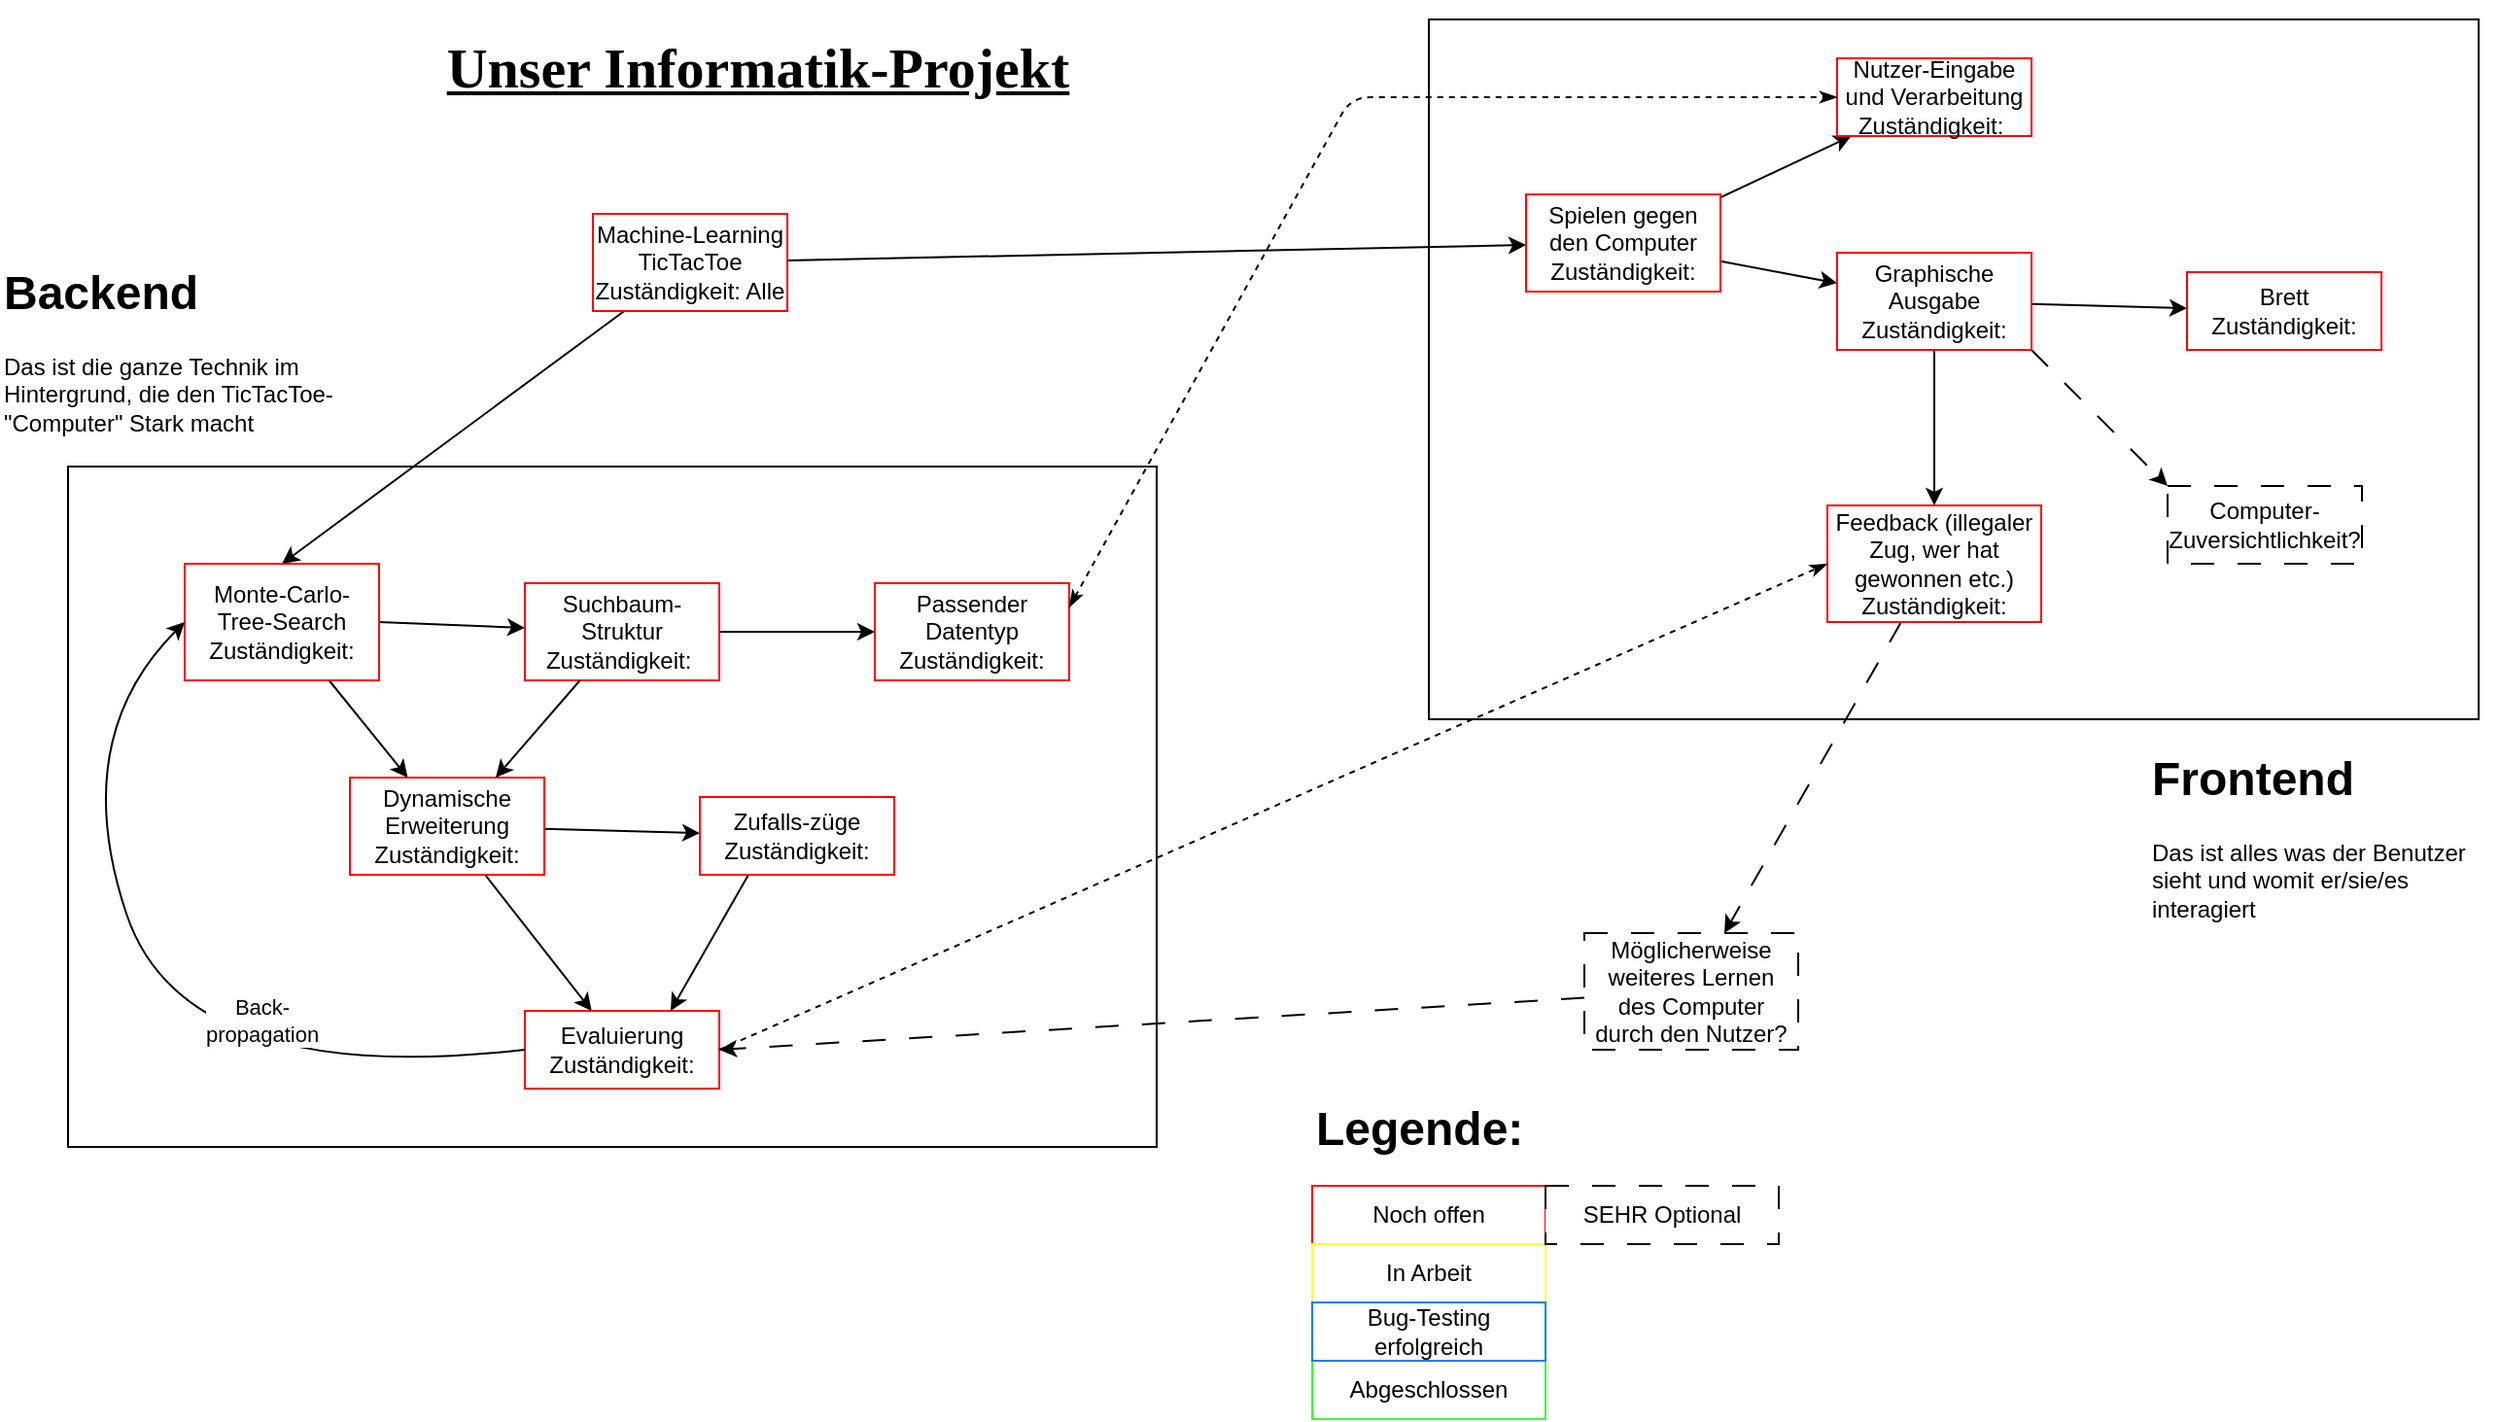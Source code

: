 <mxfile>
    <diagram id="MdrX_lar1-w-kcnfK0Eb" name="Page-1">
        <mxGraphModel dx="1179" dy="775" grid="1" gridSize="10" guides="1" tooltips="1" connect="1" arrows="1" fold="1" page="1" pageScale="1" pageWidth="3300" pageHeight="4681" math="0" shadow="0">
            <root>
                <mxCell id="0"/>
                <mxCell id="1" parent="0"/>
                <mxCell id="82" value="&lt;h1 style=&quot;margin-top: 0px;&quot;&gt;Legende:&lt;/h1&gt;" style="text;html=1;whiteSpace=wrap;overflow=hidden;rounded=0;" vertex="1" parent="1">
                    <mxGeometry x="750" y="570" width="180" height="120" as="geometry"/>
                </mxCell>
                <mxCell id="73" value="" style="rounded=0;whiteSpace=wrap;html=1;fillColor=none;" vertex="1" parent="1">
                    <mxGeometry x="110" y="250" width="560" height="350" as="geometry"/>
                </mxCell>
                <mxCell id="76" value="" style="rounded=0;whiteSpace=wrap;html=1;fillColor=none;" vertex="1" parent="1">
                    <mxGeometry x="810" y="20" width="540" height="360" as="geometry"/>
                </mxCell>
                <mxCell id="2" value="&lt;font face=&quot;Comic Sans MS&quot; style=&quot;font-size: 29px;&quot;&gt;&lt;b&gt;&lt;u&gt;Unser Informatik-Projekt&lt;/u&gt;&lt;/b&gt;&lt;/font&gt;" style="text;html=1;align=center;verticalAlign=middle;whiteSpace=wrap;rounded=0;fontFamily=Helvetica;fontSize=11;labelBackgroundColor=default;fillColor=none;glass=0;arcSize=0;shadow=0;" vertex="1" parent="1">
                    <mxGeometry x="220" y="10" width="490" height="70" as="geometry"/>
                </mxCell>
                <mxCell id="35" style="edgeStyle=none;html=1;entryX=0.5;entryY=0;entryDx=0;entryDy=0;" edge="1" parent="1" source="33" target="34">
                    <mxGeometry relative="1" as="geometry"/>
                </mxCell>
                <mxCell id="57" value="" style="edgeStyle=none;html=1;" edge="1" parent="1" source="33" target="56">
                    <mxGeometry relative="1" as="geometry"/>
                </mxCell>
                <mxCell id="33" value="Machine-Learning&lt;div&gt;TicTacToe&lt;/div&gt;&lt;div&gt;Zuständigkeit: Alle&lt;/div&gt;" style="whiteSpace=wrap;html=1;align=center;strokeColor=light-dark(#ff0000, #ededed);" vertex="1" parent="1">
                    <mxGeometry x="380" y="120" width="100" height="50" as="geometry"/>
                </mxCell>
                <mxCell id="36" style="edgeStyle=none;html=1;exitX=1;exitY=0.5;exitDx=0;exitDy=0;" edge="1" parent="1" source="34" target="37">
                    <mxGeometry relative="1" as="geometry">
                        <mxPoint x="365" y="340" as="targetPoint"/>
                    </mxGeometry>
                </mxCell>
                <mxCell id="44" value="" style="edgeStyle=none;html=1;" edge="1" parent="1" source="34" target="43">
                    <mxGeometry relative="1" as="geometry"/>
                </mxCell>
                <mxCell id="34" value="Monte-Carlo-Tree-Search&lt;div&gt;Zuständigkeit:&lt;/div&gt;" style="whiteSpace=wrap;html=1;align=center;strokeColor=#FF0000;" vertex="1" parent="1">
                    <mxGeometry x="170" y="300" width="100" height="60" as="geometry"/>
                </mxCell>
                <mxCell id="40" value="" style="edgeStyle=none;html=1;" edge="1" parent="1" source="37" target="39">
                    <mxGeometry relative="1" as="geometry"/>
                </mxCell>
                <mxCell id="37" value="Suchbaum-Struktur&lt;div&gt;Zuständigkeit:&amp;nbsp;&lt;/div&gt;" style="whiteSpace=wrap;html=1;align=center;strokeColor=#FF0000;" vertex="1" parent="1">
                    <mxGeometry x="345" y="310" width="100" height="50" as="geometry"/>
                </mxCell>
                <mxCell id="39" value="Passender Datentyp&lt;div&gt;Zuständigkeit:&lt;/div&gt;" style="whiteSpace=wrap;html=1;align=center;strokeColor=#FF0000;" vertex="1" parent="1">
                    <mxGeometry x="525" y="310" width="100" height="50" as="geometry"/>
                </mxCell>
                <mxCell id="48" value="" style="edgeStyle=none;html=1;" edge="1" parent="1" source="43" target="47">
                    <mxGeometry relative="1" as="geometry"/>
                </mxCell>
                <mxCell id="50" value="" style="edgeStyle=none;html=1;" edge="1" parent="1" source="43" target="49">
                    <mxGeometry relative="1" as="geometry"/>
                </mxCell>
                <mxCell id="43" value="Dynamische Erweiterung&lt;div&gt;Zuständigkeit:&lt;/div&gt;" style="whiteSpace=wrap;html=1;align=center;strokeColor=#FF0000;" vertex="1" parent="1">
                    <mxGeometry x="255" y="410" width="100" height="50" as="geometry"/>
                </mxCell>
                <mxCell id="45" style="edgeStyle=none;html=1;entryX=0.75;entryY=0;entryDx=0;entryDy=0;" edge="1" parent="1" source="37" target="43">
                    <mxGeometry relative="1" as="geometry">
                        <mxPoint x="305" y="420" as="targetPoint"/>
                    </mxGeometry>
                </mxCell>
                <mxCell id="47" value="Evaluierung&lt;div&gt;Zuständigkeit:&lt;/div&gt;" style="whiteSpace=wrap;html=1;align=center;strokeColor=#FF0000;" vertex="1" parent="1">
                    <mxGeometry x="345" y="530" width="100" height="40" as="geometry"/>
                </mxCell>
                <mxCell id="51" style="edgeStyle=none;html=1;exitX=0.25;exitY=1;exitDx=0;exitDy=0;entryX=0.75;entryY=0;entryDx=0;entryDy=0;" edge="1" parent="1" source="49" target="47">
                    <mxGeometry relative="1" as="geometry"/>
                </mxCell>
                <mxCell id="49" value="Zufalls-züge&lt;div&gt;Zuständigkeit:&lt;/div&gt;" style="whiteSpace=wrap;html=1;align=center;strokeColor=#FF0000;" vertex="1" parent="1">
                    <mxGeometry x="435" y="420" width="100" height="40" as="geometry"/>
                </mxCell>
                <mxCell id="53" value="" style="curved=1;endArrow=classic;html=1;exitX=0;exitY=0.5;exitDx=0;exitDy=0;entryX=0;entryY=0.5;entryDx=0;entryDy=0;" edge="1" parent="1" source="47" target="34">
                    <mxGeometry width="50" height="50" relative="1" as="geometry">
                        <mxPoint x="365" y="460" as="sourcePoint"/>
                        <mxPoint x="415" y="410" as="targetPoint"/>
                        <Array as="points">
                            <mxPoint x="170" y="570"/>
                            <mxPoint x="110" y="390"/>
                        </Array>
                    </mxGeometry>
                </mxCell>
                <mxCell id="54" value="Back-propagation" style="text;html=1;align=center;verticalAlign=middle;whiteSpace=wrap;rounded=0;fontFamily=Helvetica;fontSize=11;fontColor=default;labelBackgroundColor=default;" vertex="1" parent="1">
                    <mxGeometry x="180" y="520" width="60" height="30" as="geometry"/>
                </mxCell>
                <mxCell id="59" value="" style="edgeStyle=none;html=1;" edge="1" parent="1" source="56" target="58">
                    <mxGeometry relative="1" as="geometry"/>
                </mxCell>
                <mxCell id="63" value="" style="edgeStyle=none;html=1;" edge="1" parent="1" source="56" target="62">
                    <mxGeometry relative="1" as="geometry"/>
                </mxCell>
                <mxCell id="56" value="Spielen gegen den Computer&lt;div&gt;Zuständigkeit:&lt;/div&gt;" style="whiteSpace=wrap;html=1;align=center;strokeColor=#FF0000;" vertex="1" parent="1">
                    <mxGeometry x="860" y="110" width="100" height="50" as="geometry"/>
                </mxCell>
                <mxCell id="58" value="Nutzer-Eingabe und Verarbeitung&lt;div&gt;Zuständigkeit:&amp;nbsp;&lt;/div&gt;" style="whiteSpace=wrap;html=1;align=center;strokeColor=#FF0000;" vertex="1" parent="1">
                    <mxGeometry x="1020" y="40" width="100" height="40" as="geometry"/>
                </mxCell>
                <mxCell id="60" value="" style="endArrow=classicThin;dashed=1;html=1;exitX=1;exitY=0.25;exitDx=0;exitDy=0;endFill=1;startArrow=classicThin;startFill=1;entryX=0;entryY=0.5;entryDx=0;entryDy=0;" edge="1" parent="1" source="39" target="58">
                    <mxGeometry width="50" height="50" relative="1" as="geometry">
                        <mxPoint x="745" y="240" as="sourcePoint"/>
                        <mxPoint x="770" y="110" as="targetPoint"/>
                        <Array as="points">
                            <mxPoint x="770" y="60"/>
                        </Array>
                    </mxGeometry>
                </mxCell>
                <mxCell id="65" value="" style="edgeStyle=none;html=1;" edge="1" parent="1" source="62" target="64">
                    <mxGeometry relative="1" as="geometry"/>
                </mxCell>
                <mxCell id="67" value="" style="edgeStyle=none;html=1;" edge="1" parent="1" source="62" target="66">
                    <mxGeometry relative="1" as="geometry"/>
                </mxCell>
                <mxCell id="68" style="edgeStyle=none;html=1;exitX=1;exitY=1;exitDx=0;exitDy=0;entryX=0;entryY=0;entryDx=0;entryDy=0;dashed=1;dashPattern=12 12;" edge="1" parent="1" source="62" target="69">
                    <mxGeometry relative="1" as="geometry">
                        <mxPoint x="1190" y="260" as="targetPoint"/>
                    </mxGeometry>
                </mxCell>
                <mxCell id="62" value="Graphische Ausgabe&lt;div&gt;Zuständigkeit:&lt;/div&gt;" style="whiteSpace=wrap;html=1;align=center;strokeColor=#FF0000;" vertex="1" parent="1">
                    <mxGeometry x="1020" y="140" width="100" height="50" as="geometry"/>
                </mxCell>
                <mxCell id="64" value="Brett&lt;div&gt;Zuständigkeit:&lt;/div&gt;" style="whiteSpace=wrap;html=1;align=center;strokeColor=#FF0000;" vertex="1" parent="1">
                    <mxGeometry x="1200" y="150" width="100" height="40" as="geometry"/>
                </mxCell>
                <mxCell id="79" value="" style="edgeStyle=none;html=1;dashed=1;dashPattern=12 12;" edge="1" parent="1" source="66" target="78">
                    <mxGeometry relative="1" as="geometry"/>
                </mxCell>
                <mxCell id="66" value="Feedback (illegaler Zug, wer hat gewonnen etc.)&lt;div&gt;Zuständigkeit:&lt;/div&gt;" style="whiteSpace=wrap;html=1;align=center;strokeColor=#FF0000;" vertex="1" parent="1">
                    <mxGeometry x="1015" y="270" width="110" height="60" as="geometry"/>
                </mxCell>
                <mxCell id="69" value="Computer-Zuversichtlichkeit?" style="whiteSpace=wrap;html=1;align=center;dashed=1;dashPattern=12 12;" vertex="1" parent="1">
                    <mxGeometry x="1190" y="260" width="100" height="40" as="geometry"/>
                </mxCell>
                <mxCell id="72" value="" style="endArrow=classicThin;dashed=1;html=1;exitX=1;exitY=0.5;exitDx=0;exitDy=0;entryX=0;entryY=0.5;entryDx=0;entryDy=0;endFill=1;" edge="1" parent="1" source="47" target="66">
                    <mxGeometry width="50" height="50" relative="1" as="geometry">
                        <mxPoint x="680" y="470" as="sourcePoint"/>
                        <mxPoint x="730" y="420" as="targetPoint"/>
                    </mxGeometry>
                </mxCell>
                <mxCell id="75" value="&lt;h1 style=&quot;margin-top: 0px;&quot;&gt;Backend&lt;/h1&gt;&lt;div&gt;Das ist die ganze Technik im Hintergrund, die den TicTacToe-&quot;Computer&quot; Stark macht&lt;/div&gt;" style="text;html=1;whiteSpace=wrap;overflow=hidden;rounded=0;" vertex="1" parent="1">
                    <mxGeometry x="75" y="140" width="180" height="120" as="geometry"/>
                </mxCell>
                <mxCell id="77" value="&lt;h1 style=&quot;margin-top: 0px;&quot;&gt;Frontend&lt;/h1&gt;&lt;div&gt;Das ist alles was der Benutzer sieht und womit er/sie/es interagiert&lt;/div&gt;" style="text;html=1;whiteSpace=wrap;overflow=hidden;rounded=0;" vertex="1" parent="1">
                    <mxGeometry x="1180" y="390" width="180" height="120" as="geometry"/>
                </mxCell>
                <mxCell id="80" style="edgeStyle=none;html=1;entryX=1;entryY=0.5;entryDx=0;entryDy=0;dashed=1;dashPattern=12 12;" edge="1" parent="1" source="78" target="47">
                    <mxGeometry relative="1" as="geometry">
                        <mxPoint x="800" y="540" as="targetPoint"/>
                    </mxGeometry>
                </mxCell>
                <mxCell id="78" value="Möglicherweise weiteres Lernen des Computer durch den Nutzer?" style="whiteSpace=wrap;html=1;align=center;dashed=1;dashPattern=12 12;" vertex="1" parent="1">
                    <mxGeometry x="890" y="490" width="110" height="60" as="geometry"/>
                </mxCell>
                <mxCell id="81" value="Noch offen" style="rounded=0;whiteSpace=wrap;html=1;strokeColor=#FF0000;" vertex="1" parent="1">
                    <mxGeometry x="750" y="620" width="120" height="30" as="geometry"/>
                </mxCell>
                <mxCell id="83" value="In Arbeit" style="rounded=0;whiteSpace=wrap;html=1;strokeColor=#FFFF33;" vertex="1" parent="1">
                    <mxGeometry x="750" y="650" width="120" height="30" as="geometry"/>
                </mxCell>
                <mxCell id="84" value="Abgeschlossen" style="rounded=0;whiteSpace=wrap;html=1;strokeColor=#33FF33;" vertex="1" parent="1">
                    <mxGeometry x="750" y="710" width="120" height="30" as="geometry"/>
                </mxCell>
                <mxCell id="85" value="Bug-Testing erfolgreich" style="rounded=0;whiteSpace=wrap;html=1;strokeColor=#007FFF;" vertex="1" parent="1">
                    <mxGeometry x="750" y="680" width="120" height="30" as="geometry"/>
                </mxCell>
                <mxCell id="86" value="SEHR Optional" style="rounded=0;whiteSpace=wrap;html=1;strokeColor=#000000;dashed=1;dashPattern=12 12;" vertex="1" parent="1">
                    <mxGeometry x="870" y="620" width="120" height="30" as="geometry"/>
                </mxCell>
            </root>
        </mxGraphModel>
    </diagram>
</mxfile>